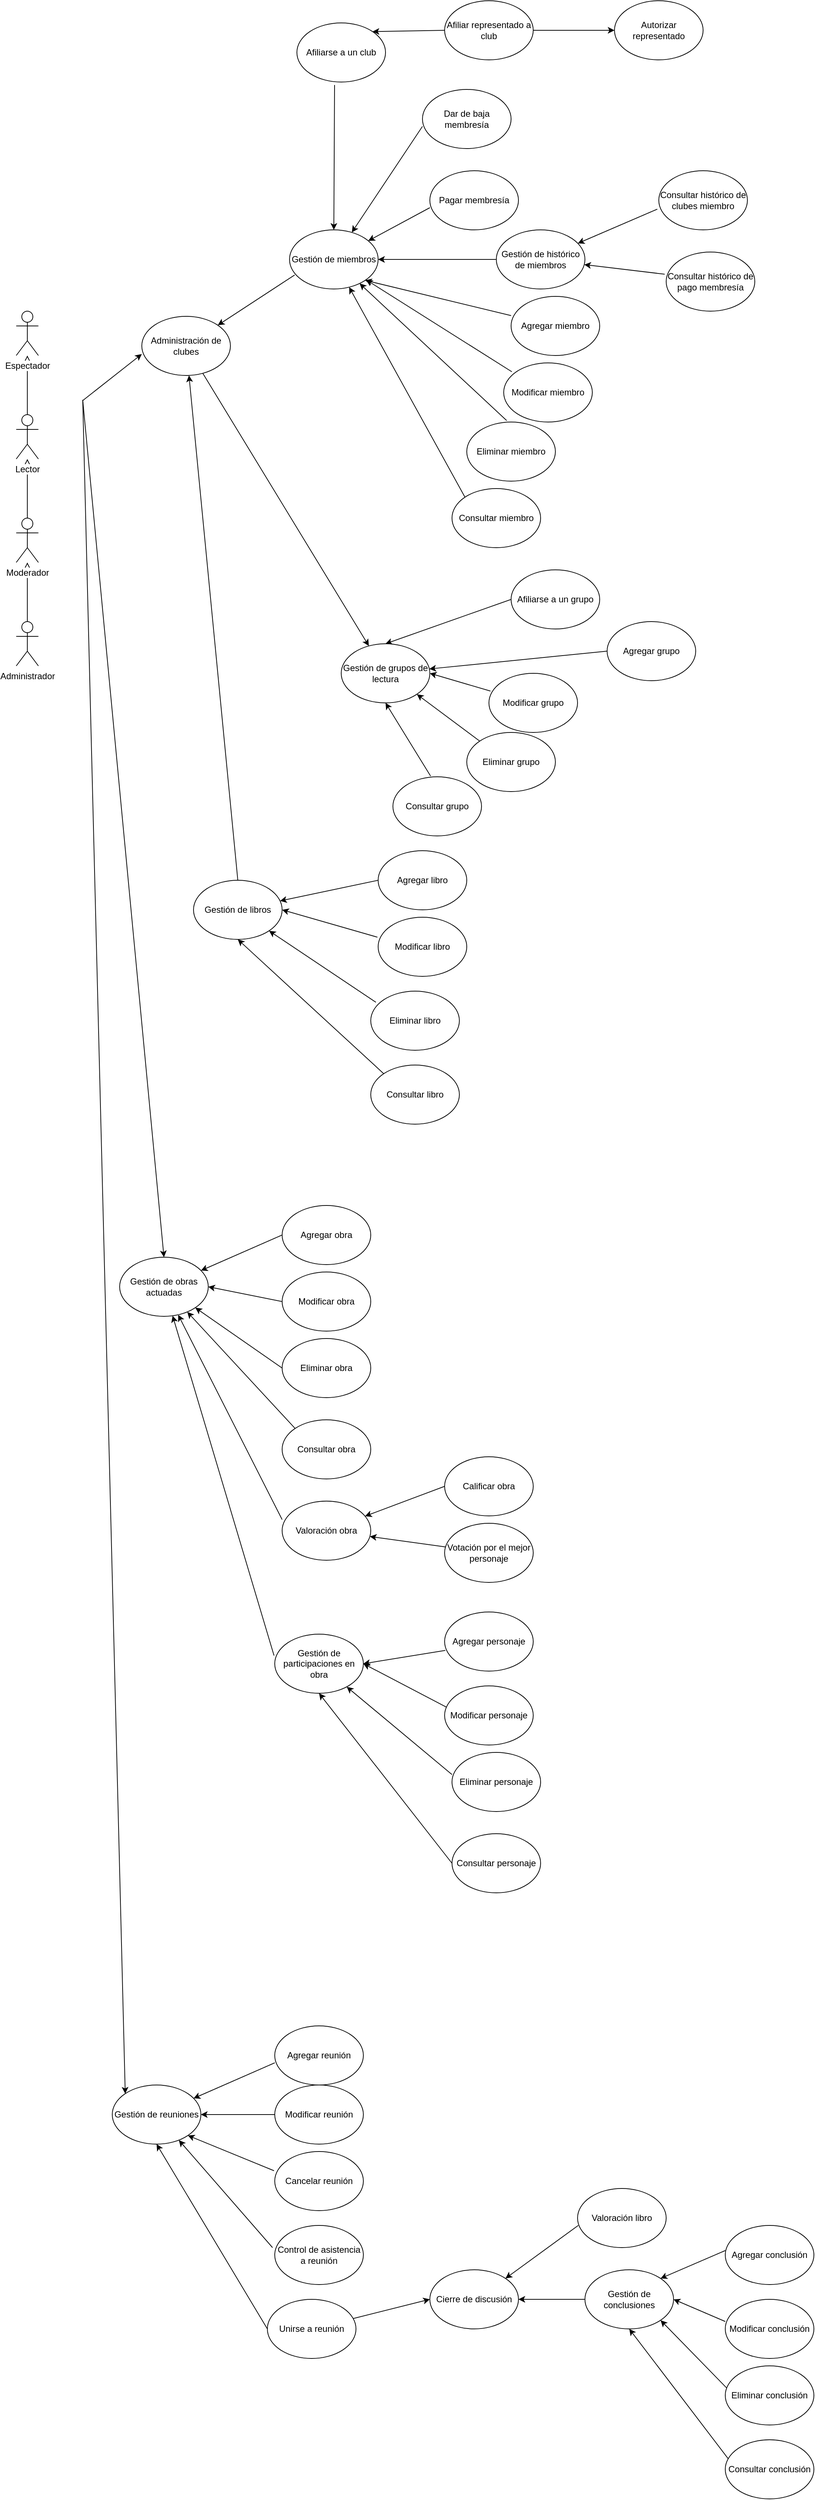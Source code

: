 <mxfile version="12.1.7" type="github" pages="1">
  <diagram id="g-K5pwejZ-qYwhQE_Ga-" name="Page-1">
    <mxGraphModel dx="828" dy="1551" grid="1" gridSize="10" guides="1" tooltips="1" connect="1" arrows="1" fold="1" page="1" pageScale="1" pageWidth="850" pageHeight="1100" math="0" shadow="0">
      <root>
        <mxCell id="0"/>
        <mxCell id="1" parent="0"/>
        <mxCell id="69_leHM3C10nOmQzFwsW-4" value="" style="edgeStyle=orthogonalEdgeStyle;rounded=0;orthogonalLoop=1;jettySize=auto;html=1;startArrow=block;startFill=0;endArrow=none;endFill=0;" edge="1" parent="1" source="69_leHM3C10nOmQzFwsW-1" target="69_leHM3C10nOmQzFwsW-3">
          <mxGeometry relative="1" as="geometry"/>
        </mxCell>
        <mxCell id="69_leHM3C10nOmQzFwsW-1" value="Espectador" style="shape=umlActor;verticalLabelPosition=bottom;labelBackgroundColor=#ffffff;verticalAlign=top;html=1;outlineConnect=0;" vertex="1" parent="1">
          <mxGeometry x="100" y="150" width="30" height="60" as="geometry"/>
        </mxCell>
        <mxCell id="69_leHM3C10nOmQzFwsW-7" value="" style="edgeStyle=orthogonalEdgeStyle;rounded=0;orthogonalLoop=1;jettySize=auto;html=1;startArrow=block;startFill=0;endArrow=none;endFill=0;" edge="1" parent="1" source="69_leHM3C10nOmQzFwsW-3" target="69_leHM3C10nOmQzFwsW-6">
          <mxGeometry relative="1" as="geometry"/>
        </mxCell>
        <mxCell id="69_leHM3C10nOmQzFwsW-3" value="Lector" style="shape=umlActor;verticalLabelPosition=bottom;labelBackgroundColor=#ffffff;verticalAlign=top;html=1;outlineConnect=0;" vertex="1" parent="1">
          <mxGeometry x="100" y="290" width="30" height="60" as="geometry"/>
        </mxCell>
        <mxCell id="69_leHM3C10nOmQzFwsW-9" value="" style="edgeStyle=orthogonalEdgeStyle;rounded=0;orthogonalLoop=1;jettySize=auto;html=1;startArrow=block;startFill=0;endArrow=none;endFill=0;" edge="1" parent="1" source="69_leHM3C10nOmQzFwsW-6" target="69_leHM3C10nOmQzFwsW-8">
          <mxGeometry relative="1" as="geometry"/>
        </mxCell>
        <mxCell id="69_leHM3C10nOmQzFwsW-6" value="Moderador" style="shape=umlActor;verticalLabelPosition=bottom;labelBackgroundColor=#ffffff;verticalAlign=top;html=1;outlineConnect=0;" vertex="1" parent="1">
          <mxGeometry x="100" y="430" width="30" height="60" as="geometry"/>
        </mxCell>
        <mxCell id="69_leHM3C10nOmQzFwsW-8" value="Administrador" style="shape=umlActor;verticalLabelPosition=bottom;labelBackgroundColor=#ffffff;verticalAlign=top;html=1;outlineConnect=0;" vertex="1" parent="1">
          <mxGeometry x="100" y="570" width="30" height="60" as="geometry"/>
        </mxCell>
        <mxCell id="69_leHM3C10nOmQzFwsW-12" value="" style="rounded=0;orthogonalLoop=1;jettySize=auto;html=1;startArrow=none;startFill=0;endArrow=classic;endFill=1;" edge="1" parent="1" source="69_leHM3C10nOmQzFwsW-10" target="69_leHM3C10nOmQzFwsW-11">
          <mxGeometry relative="1" as="geometry"/>
        </mxCell>
        <mxCell id="69_leHM3C10nOmQzFwsW-15" style="rounded=0;orthogonalLoop=1;jettySize=auto;html=1;startArrow=classic;startFill=1;endArrow=none;endFill=0;entryX=0.5;entryY=0;entryDx=0;entryDy=0;" edge="1" parent="1" source="69_leHM3C10nOmQzFwsW-10" target="69_leHM3C10nOmQzFwsW-16">
          <mxGeometry relative="1" as="geometry">
            <mxPoint x="360" y="350" as="targetPoint"/>
          </mxGeometry>
        </mxCell>
        <mxCell id="69_leHM3C10nOmQzFwsW-18" style="edgeStyle=none;rounded=0;orthogonalLoop=1;jettySize=auto;html=1;entryX=0.058;entryY=0.763;entryDx=0;entryDy=0;entryPerimeter=0;startArrow=classic;startFill=1;endArrow=none;endFill=0;" edge="1" parent="1" source="69_leHM3C10nOmQzFwsW-10" target="69_leHM3C10nOmQzFwsW-17">
          <mxGeometry relative="1" as="geometry"/>
        </mxCell>
        <mxCell id="69_leHM3C10nOmQzFwsW-10" value="Administración de clubes" style="ellipse;whiteSpace=wrap;html=1;" vertex="1" parent="1">
          <mxGeometry x="270" y="157" width="120" height="80" as="geometry"/>
        </mxCell>
        <mxCell id="69_leHM3C10nOmQzFwsW-40" style="edgeStyle=none;rounded=0;orthogonalLoop=1;jettySize=auto;html=1;startArrow=classic;startFill=1;endArrow=none;endFill=0;entryX=0;entryY=0.5;entryDx=0;entryDy=0;" edge="1" parent="1" source="69_leHM3C10nOmQzFwsW-11" target="69_leHM3C10nOmQzFwsW-41">
          <mxGeometry relative="1" as="geometry">
            <mxPoint x="750" y="590" as="targetPoint"/>
          </mxGeometry>
        </mxCell>
        <mxCell id="69_leHM3C10nOmQzFwsW-43" style="edgeStyle=none;rounded=0;orthogonalLoop=1;jettySize=auto;html=1;exitX=1;exitY=0.5;exitDx=0;exitDy=0;startArrow=classic;startFill=1;endArrow=none;endFill=0;entryX=0.017;entryY=0.3;entryDx=0;entryDy=0;entryPerimeter=0;" edge="1" parent="1" source="69_leHM3C10nOmQzFwsW-11" target="69_leHM3C10nOmQzFwsW-44">
          <mxGeometry relative="1" as="geometry">
            <mxPoint x="740" y="670" as="targetPoint"/>
          </mxGeometry>
        </mxCell>
        <mxCell id="69_leHM3C10nOmQzFwsW-45" style="edgeStyle=none;rounded=0;orthogonalLoop=1;jettySize=auto;html=1;exitX=1;exitY=1;exitDx=0;exitDy=0;startArrow=classic;startFill=1;endArrow=none;endFill=0;entryX=0;entryY=0;entryDx=0;entryDy=0;" edge="1" parent="1" source="69_leHM3C10nOmQzFwsW-11" target="69_leHM3C10nOmQzFwsW-46">
          <mxGeometry relative="1" as="geometry">
            <mxPoint x="730" y="730" as="targetPoint"/>
          </mxGeometry>
        </mxCell>
        <mxCell id="69_leHM3C10nOmQzFwsW-48" style="edgeStyle=none;rounded=0;orthogonalLoop=1;jettySize=auto;html=1;exitX=0.5;exitY=1;exitDx=0;exitDy=0;startArrow=classic;startFill=1;endArrow=none;endFill=0;entryX=0.425;entryY=-0.012;entryDx=0;entryDy=0;entryPerimeter=0;" edge="1" parent="1" source="69_leHM3C10nOmQzFwsW-11" target="69_leHM3C10nOmQzFwsW-49">
          <mxGeometry relative="1" as="geometry">
            <mxPoint x="690" y="780" as="targetPoint"/>
          </mxGeometry>
        </mxCell>
        <mxCell id="69_leHM3C10nOmQzFwsW-50" style="edgeStyle=none;rounded=0;orthogonalLoop=1;jettySize=auto;html=1;exitX=0.5;exitY=0;exitDx=0;exitDy=0;startArrow=classic;startFill=1;endArrow=none;endFill=0;entryX=0;entryY=0.5;entryDx=0;entryDy=0;" edge="1" parent="1" source="69_leHM3C10nOmQzFwsW-11" target="69_leHM3C10nOmQzFwsW-51">
          <mxGeometry relative="1" as="geometry">
            <mxPoint x="740" y="540" as="targetPoint"/>
          </mxGeometry>
        </mxCell>
        <mxCell id="69_leHM3C10nOmQzFwsW-11" value="Gestión de grupos de lectura" style="ellipse;whiteSpace=wrap;html=1;" vertex="1" parent="1">
          <mxGeometry x="540" y="600" width="120" height="80" as="geometry"/>
        </mxCell>
        <mxCell id="69_leHM3C10nOmQzFwsW-54" style="edgeStyle=none;rounded=0;orthogonalLoop=1;jettySize=auto;html=1;startArrow=classic;startFill=1;endArrow=none;endFill=0;entryX=0;entryY=0.5;entryDx=0;entryDy=0;" edge="1" parent="1" source="69_leHM3C10nOmQzFwsW-16" target="69_leHM3C10nOmQzFwsW-55">
          <mxGeometry relative="1" as="geometry">
            <mxPoint x="590" y="930" as="targetPoint"/>
          </mxGeometry>
        </mxCell>
        <mxCell id="69_leHM3C10nOmQzFwsW-56" style="edgeStyle=none;rounded=0;orthogonalLoop=1;jettySize=auto;html=1;exitX=1;exitY=0.5;exitDx=0;exitDy=0;startArrow=classic;startFill=1;endArrow=none;endFill=0;entryX=-0.008;entryY=0.338;entryDx=0;entryDy=0;entryPerimeter=0;" edge="1" parent="1" source="69_leHM3C10nOmQzFwsW-16" target="69_leHM3C10nOmQzFwsW-57">
          <mxGeometry relative="1" as="geometry">
            <mxPoint x="590" y="970" as="targetPoint"/>
          </mxGeometry>
        </mxCell>
        <mxCell id="69_leHM3C10nOmQzFwsW-58" style="edgeStyle=none;rounded=0;orthogonalLoop=1;jettySize=auto;html=1;startArrow=classic;startFill=1;endArrow=none;endFill=0;entryX=0.058;entryY=0.188;entryDx=0;entryDy=0;entryPerimeter=0;" edge="1" parent="1" source="69_leHM3C10nOmQzFwsW-16" target="69_leHM3C10nOmQzFwsW-59">
          <mxGeometry relative="1" as="geometry">
            <mxPoint x="580" y="1070" as="targetPoint"/>
          </mxGeometry>
        </mxCell>
        <mxCell id="69_leHM3C10nOmQzFwsW-60" style="edgeStyle=none;rounded=0;orthogonalLoop=1;jettySize=auto;html=1;exitX=0.5;exitY=1;exitDx=0;exitDy=0;startArrow=classic;startFill=1;endArrow=none;endFill=0;entryX=0;entryY=0;entryDx=0;entryDy=0;" edge="1" parent="1" source="69_leHM3C10nOmQzFwsW-16" target="69_leHM3C10nOmQzFwsW-61">
          <mxGeometry relative="1" as="geometry">
            <mxPoint x="550" y="1140" as="targetPoint"/>
          </mxGeometry>
        </mxCell>
        <mxCell id="69_leHM3C10nOmQzFwsW-16" value="Gestión de libros" style="ellipse;whiteSpace=wrap;html=1;" vertex="1" parent="1">
          <mxGeometry x="340" y="920" width="120" height="80" as="geometry"/>
        </mxCell>
        <mxCell id="69_leHM3C10nOmQzFwsW-22" value="" style="edgeStyle=none;rounded=0;orthogonalLoop=1;jettySize=auto;html=1;startArrow=classic;startFill=1;endArrow=none;endFill=0;" edge="1" parent="1" source="69_leHM3C10nOmQzFwsW-17" target="69_leHM3C10nOmQzFwsW-21">
          <mxGeometry relative="1" as="geometry"/>
        </mxCell>
        <mxCell id="69_leHM3C10nOmQzFwsW-23" style="edgeStyle=none;rounded=0;orthogonalLoop=1;jettySize=auto;html=1;startArrow=classic;startFill=1;endArrow=none;endFill=0;" edge="1" parent="1" source="69_leHM3C10nOmQzFwsW-17">
          <mxGeometry relative="1" as="geometry">
            <mxPoint x="660" y="10" as="targetPoint"/>
          </mxGeometry>
        </mxCell>
        <mxCell id="69_leHM3C10nOmQzFwsW-25" style="edgeStyle=none;rounded=0;orthogonalLoop=1;jettySize=auto;html=1;startArrow=classic;startFill=1;endArrow=none;endFill=0;entryX=0;entryY=0.625;entryDx=0;entryDy=0;entryPerimeter=0;" edge="1" parent="1" source="69_leHM3C10nOmQzFwsW-17" target="69_leHM3C10nOmQzFwsW-26">
          <mxGeometry relative="1" as="geometry">
            <mxPoint x="650" y="-60" as="targetPoint"/>
          </mxGeometry>
        </mxCell>
        <mxCell id="69_leHM3C10nOmQzFwsW-31" style="edgeStyle=none;rounded=0;orthogonalLoop=1;jettySize=auto;html=1;exitX=1;exitY=1;exitDx=0;exitDy=0;startArrow=classic;startFill=1;endArrow=none;endFill=0;entryX=0;entryY=0.325;entryDx=0;entryDy=0;entryPerimeter=0;" edge="1" parent="1" source="69_leHM3C10nOmQzFwsW-17" target="69_leHM3C10nOmQzFwsW-32">
          <mxGeometry relative="1" as="geometry">
            <mxPoint x="720" y="140" as="targetPoint"/>
          </mxGeometry>
        </mxCell>
        <mxCell id="69_leHM3C10nOmQzFwsW-33" style="edgeStyle=none;rounded=0;orthogonalLoop=1;jettySize=auto;html=1;startArrow=classic;startFill=1;endArrow=none;endFill=0;entryX=0.092;entryY=0.15;entryDx=0;entryDy=0;entryPerimeter=0;" edge="1" parent="1" source="69_leHM3C10nOmQzFwsW-17" target="69_leHM3C10nOmQzFwsW-34">
          <mxGeometry relative="1" as="geometry">
            <mxPoint x="710" y="250" as="targetPoint"/>
          </mxGeometry>
        </mxCell>
        <mxCell id="69_leHM3C10nOmQzFwsW-35" style="edgeStyle=none;rounded=0;orthogonalLoop=1;jettySize=auto;html=1;startArrow=classic;startFill=1;endArrow=none;endFill=0;entryX=0.45;entryY=-0.025;entryDx=0;entryDy=0;entryPerimeter=0;" edge="1" parent="1" source="69_leHM3C10nOmQzFwsW-17" target="69_leHM3C10nOmQzFwsW-36">
          <mxGeometry relative="1" as="geometry">
            <mxPoint x="680" y="310" as="targetPoint"/>
          </mxGeometry>
        </mxCell>
        <mxCell id="69_leHM3C10nOmQzFwsW-38" style="edgeStyle=none;rounded=0;orthogonalLoop=1;jettySize=auto;html=1;startArrow=classic;startFill=1;endArrow=none;endFill=0;entryX=0;entryY=0;entryDx=0;entryDy=0;" edge="1" parent="1" source="69_leHM3C10nOmQzFwsW-17" target="69_leHM3C10nOmQzFwsW-39">
          <mxGeometry relative="1" as="geometry">
            <mxPoint x="700" y="410" as="targetPoint"/>
          </mxGeometry>
        </mxCell>
        <mxCell id="69_leHM3C10nOmQzFwsW-52" style="edgeStyle=none;rounded=0;orthogonalLoop=1;jettySize=auto;html=1;exitX=0.5;exitY=0;exitDx=0;exitDy=0;startArrow=classic;startFill=1;endArrow=none;endFill=0;entryX=0.425;entryY=1.05;entryDx=0;entryDy=0;entryPerimeter=0;" edge="1" parent="1" source="69_leHM3C10nOmQzFwsW-17" target="69_leHM3C10nOmQzFwsW-53">
          <mxGeometry relative="1" as="geometry">
            <mxPoint x="540" y="-70" as="targetPoint"/>
          </mxGeometry>
        </mxCell>
        <mxCell id="69_leHM3C10nOmQzFwsW-17" value="Gestión de miembros" style="ellipse;whiteSpace=wrap;html=1;" vertex="1" parent="1">
          <mxGeometry x="470" y="40" width="120" height="80" as="geometry"/>
        </mxCell>
        <mxCell id="69_leHM3C10nOmQzFwsW-27" style="edgeStyle=none;rounded=0;orthogonalLoop=1;jettySize=auto;html=1;startArrow=classic;startFill=1;endArrow=none;endFill=0;entryX=-0.017;entryY=0.375;entryDx=0;entryDy=0;entryPerimeter=0;" edge="1" parent="1" source="69_leHM3C10nOmQzFwsW-21" target="69_leHM3C10nOmQzFwsW-28">
          <mxGeometry relative="1" as="geometry">
            <mxPoint x="990" y="80" as="targetPoint"/>
          </mxGeometry>
        </mxCell>
        <mxCell id="69_leHM3C10nOmQzFwsW-29" style="edgeStyle=none;rounded=0;orthogonalLoop=1;jettySize=auto;html=1;startArrow=classic;startFill=1;endArrow=none;endFill=0;entryX=-0.017;entryY=0.65;entryDx=0;entryDy=0;entryPerimeter=0;" edge="1" parent="1" source="69_leHM3C10nOmQzFwsW-21" target="69_leHM3C10nOmQzFwsW-30">
          <mxGeometry relative="1" as="geometry">
            <mxPoint x="970" y="20" as="targetPoint"/>
          </mxGeometry>
        </mxCell>
        <mxCell id="69_leHM3C10nOmQzFwsW-21" value="Gestión de histórico de miembros" style="ellipse;whiteSpace=wrap;html=1;" vertex="1" parent="1">
          <mxGeometry x="750" y="40" width="120" height="80" as="geometry"/>
        </mxCell>
        <mxCell id="69_leHM3C10nOmQzFwsW-86" style="edgeStyle=none;rounded=0;orthogonalLoop=1;jettySize=auto;html=1;startArrow=classic;startFill=1;endArrow=none;endFill=0;" edge="1" parent="1" source="69_leHM3C10nOmQzFwsW-19">
          <mxGeometry relative="1" as="geometry">
            <mxPoint x="450" y="2520" as="targetPoint"/>
          </mxGeometry>
        </mxCell>
        <mxCell id="69_leHM3C10nOmQzFwsW-88" style="edgeStyle=none;rounded=0;orthogonalLoop=1;jettySize=auto;html=1;exitX=1;exitY=0.5;exitDx=0;exitDy=0;startArrow=classic;startFill=1;endArrow=none;endFill=0;entryX=0;entryY=0.5;entryDx=0;entryDy=0;" edge="1" parent="1" source="69_leHM3C10nOmQzFwsW-19" target="69_leHM3C10nOmQzFwsW-89">
          <mxGeometry relative="1" as="geometry">
            <mxPoint x="450" y="2590" as="targetPoint"/>
          </mxGeometry>
        </mxCell>
        <mxCell id="69_leHM3C10nOmQzFwsW-90" style="edgeStyle=none;rounded=0;orthogonalLoop=1;jettySize=auto;html=1;exitX=1;exitY=1;exitDx=0;exitDy=0;startArrow=classic;startFill=1;endArrow=none;endFill=0;entryX=-0.008;entryY=0.325;entryDx=0;entryDy=0;entryPerimeter=0;" edge="1" parent="1" source="69_leHM3C10nOmQzFwsW-19" target="69_leHM3C10nOmQzFwsW-91">
          <mxGeometry relative="1" as="geometry">
            <mxPoint x="450" y="2650" as="targetPoint"/>
          </mxGeometry>
        </mxCell>
        <mxCell id="69_leHM3C10nOmQzFwsW-92" style="edgeStyle=none;rounded=0;orthogonalLoop=1;jettySize=auto;html=1;startArrow=classic;startFill=1;endArrow=none;endFill=0;entryX=-0.025;entryY=0.375;entryDx=0;entryDy=0;entryPerimeter=0;" edge="1" parent="1" source="69_leHM3C10nOmQzFwsW-19" target="69_leHM3C10nOmQzFwsW-93">
          <mxGeometry relative="1" as="geometry">
            <mxPoint x="410" y="2750" as="targetPoint"/>
          </mxGeometry>
        </mxCell>
        <mxCell id="69_leHM3C10nOmQzFwsW-94" style="edgeStyle=none;rounded=0;orthogonalLoop=1;jettySize=auto;html=1;exitX=0.5;exitY=1;exitDx=0;exitDy=0;startArrow=classic;startFill=1;endArrow=none;endFill=0;entryX=0;entryY=0.5;entryDx=0;entryDy=0;" edge="1" parent="1" source="69_leHM3C10nOmQzFwsW-19" target="69_leHM3C10nOmQzFwsW-95">
          <mxGeometry relative="1" as="geometry">
            <mxPoint x="410" y="2851" as="targetPoint"/>
          </mxGeometry>
        </mxCell>
        <mxCell id="69_leHM3C10nOmQzFwsW-19" value="Gestión de reuniones" style="ellipse;whiteSpace=wrap;html=1;" vertex="1" parent="1">
          <mxGeometry x="230" y="2550" width="120" height="80" as="geometry"/>
        </mxCell>
        <mxCell id="69_leHM3C10nOmQzFwsW-62" style="edgeStyle=none;rounded=0;orthogonalLoop=1;jettySize=auto;html=1;startArrow=classic;startFill=1;endArrow=none;endFill=0;entryX=0;entryY=0.5;entryDx=0;entryDy=0;" edge="1" parent="1" source="69_leHM3C10nOmQzFwsW-20" target="69_leHM3C10nOmQzFwsW-63">
          <mxGeometry relative="1" as="geometry">
            <mxPoint x="450" y="1410" as="targetPoint"/>
          </mxGeometry>
        </mxCell>
        <mxCell id="69_leHM3C10nOmQzFwsW-64" style="edgeStyle=none;rounded=0;orthogonalLoop=1;jettySize=auto;html=1;exitX=1;exitY=0.5;exitDx=0;exitDy=0;startArrow=classic;startFill=1;endArrow=none;endFill=0;entryX=0;entryY=0.5;entryDx=0;entryDy=0;" edge="1" parent="1" source="69_leHM3C10nOmQzFwsW-20" target="69_leHM3C10nOmQzFwsW-65">
          <mxGeometry relative="1" as="geometry">
            <mxPoint x="450" y="1470" as="targetPoint"/>
          </mxGeometry>
        </mxCell>
        <mxCell id="69_leHM3C10nOmQzFwsW-66" style="edgeStyle=none;rounded=0;orthogonalLoop=1;jettySize=auto;html=1;exitX=1;exitY=1;exitDx=0;exitDy=0;startArrow=classic;startFill=1;endArrow=none;endFill=0;entryX=0;entryY=0.5;entryDx=0;entryDy=0;" edge="1" parent="1" source="69_leHM3C10nOmQzFwsW-20" target="69_leHM3C10nOmQzFwsW-67">
          <mxGeometry relative="1" as="geometry">
            <mxPoint x="460" y="1560" as="targetPoint"/>
          </mxGeometry>
        </mxCell>
        <mxCell id="69_leHM3C10nOmQzFwsW-68" style="edgeStyle=none;rounded=0;orthogonalLoop=1;jettySize=auto;html=1;startArrow=classic;startFill=1;endArrow=none;endFill=0;entryX=0;entryY=0;entryDx=0;entryDy=0;" edge="1" parent="1" source="69_leHM3C10nOmQzFwsW-20" target="69_leHM3C10nOmQzFwsW-69">
          <mxGeometry relative="1" as="geometry">
            <mxPoint x="440" y="1640" as="targetPoint"/>
          </mxGeometry>
        </mxCell>
        <mxCell id="69_leHM3C10nOmQzFwsW-70" style="edgeStyle=none;rounded=0;orthogonalLoop=1;jettySize=auto;html=1;startArrow=classic;startFill=1;endArrow=none;endFill=0;entryX=0;entryY=0.313;entryDx=0;entryDy=0;entryPerimeter=0;" edge="1" parent="1" source="69_leHM3C10nOmQzFwsW-20" target="69_leHM3C10nOmQzFwsW-71">
          <mxGeometry relative="1" as="geometry">
            <mxPoint x="450" y="1770" as="targetPoint"/>
          </mxGeometry>
        </mxCell>
        <mxCell id="69_leHM3C10nOmQzFwsW-76" style="edgeStyle=none;rounded=0;orthogonalLoop=1;jettySize=auto;html=1;startArrow=classic;startFill=1;endArrow=none;endFill=0;entryX=-0.008;entryY=0.363;entryDx=0;entryDy=0;entryPerimeter=0;" edge="1" parent="1" source="69_leHM3C10nOmQzFwsW-20" target="69_leHM3C10nOmQzFwsW-77">
          <mxGeometry relative="1" as="geometry">
            <mxPoint x="420" y="1892" as="targetPoint"/>
          </mxGeometry>
        </mxCell>
        <mxCell id="69_leHM3C10nOmQzFwsW-20" value="Gestión de obras actuadas" style="ellipse;whiteSpace=wrap;html=1;" vertex="1" parent="1">
          <mxGeometry x="240" y="1430" width="120" height="80" as="geometry"/>
        </mxCell>
        <mxCell id="69_leHM3C10nOmQzFwsW-24" value="Pagar membresía" style="ellipse;whiteSpace=wrap;html=1;" vertex="1" parent="1">
          <mxGeometry x="660" y="-40" width="120" height="80" as="geometry"/>
        </mxCell>
        <mxCell id="69_leHM3C10nOmQzFwsW-26" value="Dar de baja membresía" style="ellipse;whiteSpace=wrap;html=1;" vertex="1" parent="1">
          <mxGeometry x="650" y="-150" width="120" height="80" as="geometry"/>
        </mxCell>
        <mxCell id="69_leHM3C10nOmQzFwsW-28" value="Consultar histórico de pago membresía" style="ellipse;whiteSpace=wrap;html=1;" vertex="1" parent="1">
          <mxGeometry x="980" y="70" width="120" height="80" as="geometry"/>
        </mxCell>
        <mxCell id="69_leHM3C10nOmQzFwsW-30" value="Consultar histórico de clubes miembro" style="ellipse;whiteSpace=wrap;html=1;" vertex="1" parent="1">
          <mxGeometry x="970" y="-40" width="120" height="80" as="geometry"/>
        </mxCell>
        <mxCell id="69_leHM3C10nOmQzFwsW-32" value="Agregar miembro" style="ellipse;whiteSpace=wrap;html=1;" vertex="1" parent="1">
          <mxGeometry x="770" y="130" width="120" height="80" as="geometry"/>
        </mxCell>
        <mxCell id="69_leHM3C10nOmQzFwsW-34" value="Modificar miembro" style="ellipse;whiteSpace=wrap;html=1;" vertex="1" parent="1">
          <mxGeometry x="760" y="220" width="120" height="80" as="geometry"/>
        </mxCell>
        <mxCell id="69_leHM3C10nOmQzFwsW-36" value="Eliminar miembro" style="ellipse;whiteSpace=wrap;html=1;" vertex="1" parent="1">
          <mxGeometry x="710" y="300" width="120" height="80" as="geometry"/>
        </mxCell>
        <mxCell id="69_leHM3C10nOmQzFwsW-39" value="Consultar miembro" style="ellipse;whiteSpace=wrap;html=1;" vertex="1" parent="1">
          <mxGeometry x="690" y="390" width="120" height="80" as="geometry"/>
        </mxCell>
        <mxCell id="69_leHM3C10nOmQzFwsW-41" value="Agregar grupo" style="ellipse;whiteSpace=wrap;html=1;" vertex="1" parent="1">
          <mxGeometry x="900" y="570" width="120" height="80" as="geometry"/>
        </mxCell>
        <mxCell id="69_leHM3C10nOmQzFwsW-44" value="Modificar grupo" style="ellipse;whiteSpace=wrap;html=1;" vertex="1" parent="1">
          <mxGeometry x="740" y="640" width="120" height="80" as="geometry"/>
        </mxCell>
        <mxCell id="69_leHM3C10nOmQzFwsW-46" value="Eliminar grupo" style="ellipse;whiteSpace=wrap;html=1;" vertex="1" parent="1">
          <mxGeometry x="710" y="720" width="120" height="80" as="geometry"/>
        </mxCell>
        <mxCell id="69_leHM3C10nOmQzFwsW-49" value="Consultar grupo" style="ellipse;whiteSpace=wrap;html=1;" vertex="1" parent="1">
          <mxGeometry x="610" y="780" width="120" height="80" as="geometry"/>
        </mxCell>
        <mxCell id="69_leHM3C10nOmQzFwsW-51" value="Afiliarse a un grupo" style="ellipse;whiteSpace=wrap;html=1;" vertex="1" parent="1">
          <mxGeometry x="770" y="500" width="120" height="80" as="geometry"/>
        </mxCell>
        <mxCell id="69_leHM3C10nOmQzFwsW-112" style="edgeStyle=none;rounded=0;orthogonalLoop=1;jettySize=auto;html=1;exitX=1;exitY=0;exitDx=0;exitDy=0;startArrow=classic;startFill=1;endArrow=none;endFill=0;entryX=0;entryY=0.5;entryDx=0;entryDy=0;" edge="1" parent="1" source="69_leHM3C10nOmQzFwsW-53" target="69_leHM3C10nOmQzFwsW-113">
          <mxGeometry relative="1" as="geometry">
            <mxPoint x="680" y="-220" as="targetPoint"/>
          </mxGeometry>
        </mxCell>
        <mxCell id="69_leHM3C10nOmQzFwsW-53" value="Afiliarse a un club" style="ellipse;whiteSpace=wrap;html=1;" vertex="1" parent="1">
          <mxGeometry x="480" y="-240" width="120" height="80" as="geometry"/>
        </mxCell>
        <mxCell id="69_leHM3C10nOmQzFwsW-55" value="Agregar libro" style="ellipse;whiteSpace=wrap;html=1;" vertex="1" parent="1">
          <mxGeometry x="590" y="880" width="120" height="80" as="geometry"/>
        </mxCell>
        <mxCell id="69_leHM3C10nOmQzFwsW-57" value="Modificar libro" style="ellipse;whiteSpace=wrap;html=1;" vertex="1" parent="1">
          <mxGeometry x="590" y="970" width="120" height="80" as="geometry"/>
        </mxCell>
        <mxCell id="69_leHM3C10nOmQzFwsW-59" value="Eliminar libro" style="ellipse;whiteSpace=wrap;html=1;" vertex="1" parent="1">
          <mxGeometry x="580" y="1070" width="120" height="80" as="geometry"/>
        </mxCell>
        <mxCell id="69_leHM3C10nOmQzFwsW-61" value="Consultar libro" style="ellipse;whiteSpace=wrap;html=1;" vertex="1" parent="1">
          <mxGeometry x="580" y="1170" width="120" height="80" as="geometry"/>
        </mxCell>
        <mxCell id="69_leHM3C10nOmQzFwsW-63" value="Agregar obra" style="ellipse;whiteSpace=wrap;html=1;" vertex="1" parent="1">
          <mxGeometry x="460" y="1360" width="120" height="80" as="geometry"/>
        </mxCell>
        <mxCell id="69_leHM3C10nOmQzFwsW-65" value="Modificar obra" style="ellipse;whiteSpace=wrap;html=1;" vertex="1" parent="1">
          <mxGeometry x="460" y="1450" width="120" height="80" as="geometry"/>
        </mxCell>
        <mxCell id="69_leHM3C10nOmQzFwsW-67" value="Eliminar obra" style="ellipse;whiteSpace=wrap;html=1;" vertex="1" parent="1">
          <mxGeometry x="460" y="1540" width="120" height="80" as="geometry"/>
        </mxCell>
        <mxCell id="69_leHM3C10nOmQzFwsW-69" value="Consultar obra" style="ellipse;whiteSpace=wrap;html=1;" vertex="1" parent="1">
          <mxGeometry x="460" y="1650" width="120" height="80" as="geometry"/>
        </mxCell>
        <mxCell id="69_leHM3C10nOmQzFwsW-72" style="edgeStyle=none;rounded=0;orthogonalLoop=1;jettySize=auto;html=1;startArrow=classic;startFill=1;endArrow=none;endFill=0;entryX=0;entryY=0.5;entryDx=0;entryDy=0;" edge="1" parent="1" source="69_leHM3C10nOmQzFwsW-71" target="69_leHM3C10nOmQzFwsW-73">
          <mxGeometry relative="1" as="geometry">
            <mxPoint x="680" y="1750" as="targetPoint"/>
          </mxGeometry>
        </mxCell>
        <mxCell id="69_leHM3C10nOmQzFwsW-74" style="edgeStyle=none;rounded=0;orthogonalLoop=1;jettySize=auto;html=1;startArrow=classic;startFill=1;endArrow=none;endFill=0;" edge="1" parent="1" source="69_leHM3C10nOmQzFwsW-71" target="69_leHM3C10nOmQzFwsW-75">
          <mxGeometry relative="1" as="geometry">
            <mxPoint x="670" y="1800" as="targetPoint"/>
          </mxGeometry>
        </mxCell>
        <mxCell id="69_leHM3C10nOmQzFwsW-71" value="Valoración obra" style="ellipse;whiteSpace=wrap;html=1;" vertex="1" parent="1">
          <mxGeometry x="460" y="1760" width="120" height="80" as="geometry"/>
        </mxCell>
        <mxCell id="69_leHM3C10nOmQzFwsW-73" value="Calificar obra" style="ellipse;whiteSpace=wrap;html=1;" vertex="1" parent="1">
          <mxGeometry x="680" y="1700" width="120" height="80" as="geometry"/>
        </mxCell>
        <mxCell id="69_leHM3C10nOmQzFwsW-75" value="Votación por el mejor personaje" style="ellipse;whiteSpace=wrap;html=1;" vertex="1" parent="1">
          <mxGeometry x="680" y="1790" width="120" height="80" as="geometry"/>
        </mxCell>
        <mxCell id="69_leHM3C10nOmQzFwsW-78" style="edgeStyle=none;rounded=0;orthogonalLoop=1;jettySize=auto;html=1;exitX=1;exitY=0.5;exitDx=0;exitDy=0;startArrow=classic;startFill=1;endArrow=none;endFill=0;entryX=0.008;entryY=0.65;entryDx=0;entryDy=0;entryPerimeter=0;" edge="1" parent="1" source="69_leHM3C10nOmQzFwsW-77" target="69_leHM3C10nOmQzFwsW-79">
          <mxGeometry relative="1" as="geometry">
            <mxPoint x="680" y="1950" as="targetPoint"/>
          </mxGeometry>
        </mxCell>
        <mxCell id="69_leHM3C10nOmQzFwsW-80" style="edgeStyle=none;rounded=0;orthogonalLoop=1;jettySize=auto;html=1;exitX=1;exitY=0.5;exitDx=0;exitDy=0;startArrow=classic;startFill=1;endArrow=none;endFill=0;entryX=0.025;entryY=0.363;entryDx=0;entryDy=0;entryPerimeter=0;" edge="1" parent="1" source="69_leHM3C10nOmQzFwsW-77" target="69_leHM3C10nOmQzFwsW-81">
          <mxGeometry relative="1" as="geometry">
            <mxPoint x="680" y="2030" as="targetPoint"/>
          </mxGeometry>
        </mxCell>
        <mxCell id="69_leHM3C10nOmQzFwsW-82" style="edgeStyle=none;rounded=0;orthogonalLoop=1;jettySize=auto;html=1;startArrow=classic;startFill=1;endArrow=none;endFill=0;entryX=0;entryY=0.375;entryDx=0;entryDy=0;entryPerimeter=0;" edge="1" parent="1" source="69_leHM3C10nOmQzFwsW-77" target="69_leHM3C10nOmQzFwsW-83">
          <mxGeometry relative="1" as="geometry">
            <mxPoint x="660" y="2110" as="targetPoint"/>
          </mxGeometry>
        </mxCell>
        <mxCell id="69_leHM3C10nOmQzFwsW-84" style="edgeStyle=none;rounded=0;orthogonalLoop=1;jettySize=auto;html=1;exitX=0.5;exitY=1;exitDx=0;exitDy=0;startArrow=classic;startFill=1;endArrow=none;endFill=0;entryX=0;entryY=0.5;entryDx=0;entryDy=0;" edge="1" parent="1" source="69_leHM3C10nOmQzFwsW-77" target="69_leHM3C10nOmQzFwsW-85">
          <mxGeometry relative="1" as="geometry">
            <mxPoint x="690" y="2230" as="targetPoint"/>
          </mxGeometry>
        </mxCell>
        <mxCell id="69_leHM3C10nOmQzFwsW-77" value="Gestión de participaciones en obra" style="ellipse;whiteSpace=wrap;html=1;" vertex="1" parent="1">
          <mxGeometry x="450" y="1940" width="120" height="80" as="geometry"/>
        </mxCell>
        <mxCell id="69_leHM3C10nOmQzFwsW-79" value="Agregar personaje" style="ellipse;whiteSpace=wrap;html=1;" vertex="1" parent="1">
          <mxGeometry x="680" y="1910" width="120" height="80" as="geometry"/>
        </mxCell>
        <mxCell id="69_leHM3C10nOmQzFwsW-81" value="Modificar personaje" style="ellipse;whiteSpace=wrap;html=1;" vertex="1" parent="1">
          <mxGeometry x="680" y="2010" width="120" height="80" as="geometry"/>
        </mxCell>
        <mxCell id="69_leHM3C10nOmQzFwsW-83" value="Eliminar personaje" style="ellipse;whiteSpace=wrap;html=1;" vertex="1" parent="1">
          <mxGeometry x="690" y="2100" width="120" height="80" as="geometry"/>
        </mxCell>
        <mxCell id="69_leHM3C10nOmQzFwsW-85" value="Consultar personaje" style="ellipse;whiteSpace=wrap;html=1;" vertex="1" parent="1">
          <mxGeometry x="690" y="2210" width="120" height="80" as="geometry"/>
        </mxCell>
        <mxCell id="69_leHM3C10nOmQzFwsW-87" value="Agregar reunión" style="ellipse;whiteSpace=wrap;html=1;" vertex="1" parent="1">
          <mxGeometry x="450" y="2470" width="120" height="80" as="geometry"/>
        </mxCell>
        <mxCell id="69_leHM3C10nOmQzFwsW-89" value="Modificar reunión" style="ellipse;whiteSpace=wrap;html=1;" vertex="1" parent="1">
          <mxGeometry x="450" y="2550" width="120" height="80" as="geometry"/>
        </mxCell>
        <mxCell id="69_leHM3C10nOmQzFwsW-91" value="Cancelar reunión" style="ellipse;whiteSpace=wrap;html=1;" vertex="1" parent="1">
          <mxGeometry x="450" y="2640" width="120" height="80" as="geometry"/>
        </mxCell>
        <mxCell id="69_leHM3C10nOmQzFwsW-93" value="Control de asistencia a reunión" style="ellipse;whiteSpace=wrap;html=1;" vertex="1" parent="1">
          <mxGeometry x="450" y="2740" width="120" height="80" as="geometry"/>
        </mxCell>
        <mxCell id="69_leHM3C10nOmQzFwsW-96" style="edgeStyle=none;rounded=0;orthogonalLoop=1;jettySize=auto;html=1;startArrow=none;startFill=0;endArrow=classic;endFill=1;entryX=0;entryY=0.5;entryDx=0;entryDy=0;" edge="1" parent="1" source="69_leHM3C10nOmQzFwsW-95" target="69_leHM3C10nOmQzFwsW-97">
          <mxGeometry relative="1" as="geometry">
            <mxPoint x="660" y="2850" as="targetPoint"/>
          </mxGeometry>
        </mxCell>
        <mxCell id="69_leHM3C10nOmQzFwsW-95" value="Unirse a reunión" style="ellipse;whiteSpace=wrap;html=1;" vertex="1" parent="1">
          <mxGeometry x="440" y="2840" width="120" height="80" as="geometry"/>
        </mxCell>
        <mxCell id="69_leHM3C10nOmQzFwsW-98" style="edgeStyle=none;rounded=0;orthogonalLoop=1;jettySize=auto;html=1;exitX=1;exitY=0.5;exitDx=0;exitDy=0;startArrow=classic;startFill=1;endArrow=none;endFill=0;entryX=0;entryY=0.5;entryDx=0;entryDy=0;" edge="1" parent="1" source="69_leHM3C10nOmQzFwsW-97">
          <mxGeometry relative="1" as="geometry">
            <mxPoint x="870" y="2840" as="targetPoint"/>
          </mxGeometry>
        </mxCell>
        <mxCell id="69_leHM3C10nOmQzFwsW-100" style="edgeStyle=none;rounded=0;orthogonalLoop=1;jettySize=auto;html=1;exitX=1;exitY=0;exitDx=0;exitDy=0;startArrow=classic;startFill=1;endArrow=none;endFill=0;entryX=0.008;entryY=0.625;entryDx=0;entryDy=0;entryPerimeter=0;" edge="1" parent="1" source="69_leHM3C10nOmQzFwsW-97" target="69_leHM3C10nOmQzFwsW-102">
          <mxGeometry relative="1" as="geometry">
            <mxPoint x="860" y="2780" as="targetPoint"/>
          </mxGeometry>
        </mxCell>
        <mxCell id="69_leHM3C10nOmQzFwsW-97" value="Cierre de discusión" style="ellipse;whiteSpace=wrap;html=1;" vertex="1" parent="1">
          <mxGeometry x="660" y="2800" width="120" height="80" as="geometry"/>
        </mxCell>
        <mxCell id="69_leHM3C10nOmQzFwsW-104" style="edgeStyle=none;rounded=0;orthogonalLoop=1;jettySize=auto;html=1;exitX=1;exitY=0;exitDx=0;exitDy=0;startArrow=classic;startFill=1;endArrow=none;endFill=0;entryX=0;entryY=0.425;entryDx=0;entryDy=0;entryPerimeter=0;" edge="1" parent="1" source="69_leHM3C10nOmQzFwsW-101" target="69_leHM3C10nOmQzFwsW-105">
          <mxGeometry relative="1" as="geometry">
            <mxPoint x="1040" y="2790" as="targetPoint"/>
          </mxGeometry>
        </mxCell>
        <mxCell id="69_leHM3C10nOmQzFwsW-106" style="edgeStyle=none;rounded=0;orthogonalLoop=1;jettySize=auto;html=1;exitX=1;exitY=0.5;exitDx=0;exitDy=0;startArrow=classic;startFill=1;endArrow=none;endFill=0;entryX=0;entryY=0.375;entryDx=0;entryDy=0;entryPerimeter=0;" edge="1" parent="1" source="69_leHM3C10nOmQzFwsW-101" target="69_leHM3C10nOmQzFwsW-107">
          <mxGeometry relative="1" as="geometry">
            <mxPoint x="1060" y="2840" as="targetPoint"/>
          </mxGeometry>
        </mxCell>
        <mxCell id="69_leHM3C10nOmQzFwsW-108" style="edgeStyle=none;rounded=0;orthogonalLoop=1;jettySize=auto;html=1;exitX=1;exitY=1;exitDx=0;exitDy=0;startArrow=classic;startFill=1;endArrow=none;endFill=0;entryX=0.025;entryY=0.388;entryDx=0;entryDy=0;entryPerimeter=0;" edge="1" parent="1" source="69_leHM3C10nOmQzFwsW-101" target="69_leHM3C10nOmQzFwsW-109">
          <mxGeometry relative="1" as="geometry">
            <mxPoint x="1050" y="2950" as="targetPoint"/>
          </mxGeometry>
        </mxCell>
        <mxCell id="69_leHM3C10nOmQzFwsW-110" style="edgeStyle=none;rounded=0;orthogonalLoop=1;jettySize=auto;html=1;exitX=0.5;exitY=1;exitDx=0;exitDy=0;startArrow=classic;startFill=1;endArrow=none;endFill=0;entryX=0.042;entryY=0.338;entryDx=0;entryDy=0;entryPerimeter=0;" edge="1" parent="1" source="69_leHM3C10nOmQzFwsW-101" target="69_leHM3C10nOmQzFwsW-111">
          <mxGeometry relative="1" as="geometry">
            <mxPoint x="1050" y="3030" as="targetPoint"/>
          </mxGeometry>
        </mxCell>
        <mxCell id="69_leHM3C10nOmQzFwsW-101" value="Gestión de conclusiones" style="ellipse;whiteSpace=wrap;html=1;" vertex="1" parent="1">
          <mxGeometry x="870" y="2800" width="120" height="80" as="geometry"/>
        </mxCell>
        <mxCell id="69_leHM3C10nOmQzFwsW-102" value="Valoración libro" style="ellipse;whiteSpace=wrap;html=1;" vertex="1" parent="1">
          <mxGeometry x="860" y="2690" width="120" height="80" as="geometry"/>
        </mxCell>
        <mxCell id="69_leHM3C10nOmQzFwsW-105" value="Agregar conclusión" style="ellipse;whiteSpace=wrap;html=1;" vertex="1" parent="1">
          <mxGeometry x="1060" y="2740" width="120" height="80" as="geometry"/>
        </mxCell>
        <mxCell id="69_leHM3C10nOmQzFwsW-107" value="Modificar conclusión" style="ellipse;whiteSpace=wrap;html=1;" vertex="1" parent="1">
          <mxGeometry x="1060" y="2840" width="120" height="80" as="geometry"/>
        </mxCell>
        <mxCell id="69_leHM3C10nOmQzFwsW-109" value="Eliminar conclusión" style="ellipse;whiteSpace=wrap;html=1;" vertex="1" parent="1">
          <mxGeometry x="1060" y="2930" width="120" height="80" as="geometry"/>
        </mxCell>
        <mxCell id="69_leHM3C10nOmQzFwsW-111" value="Consultar conclusión" style="ellipse;whiteSpace=wrap;html=1;" vertex="1" parent="1">
          <mxGeometry x="1060" y="3030" width="120" height="80" as="geometry"/>
        </mxCell>
        <mxCell id="69_leHM3C10nOmQzFwsW-114" style="edgeStyle=none;rounded=0;orthogonalLoop=1;jettySize=auto;html=1;startArrow=none;startFill=0;endArrow=classic;endFill=1;" edge="1" parent="1" source="69_leHM3C10nOmQzFwsW-113">
          <mxGeometry relative="1" as="geometry">
            <mxPoint x="910" y="-230" as="targetPoint"/>
          </mxGeometry>
        </mxCell>
        <mxCell id="69_leHM3C10nOmQzFwsW-113" value="Afiliar representado a club" style="ellipse;whiteSpace=wrap;html=1;" vertex="1" parent="1">
          <mxGeometry x="680" y="-270" width="120" height="80" as="geometry"/>
        </mxCell>
        <mxCell id="69_leHM3C10nOmQzFwsW-115" value="Autorizar representado" style="ellipse;whiteSpace=wrap;html=1;" vertex="1" parent="1">
          <mxGeometry x="910" y="-270" width="120" height="80" as="geometry"/>
        </mxCell>
        <mxCell id="69_leHM3C10nOmQzFwsW-116" value="" style="endArrow=classic;html=1;entryX=0;entryY=0.638;entryDx=0;entryDy=0;entryPerimeter=0;" edge="1" parent="1" target="69_leHM3C10nOmQzFwsW-10">
          <mxGeometry width="50" height="50" relative="1" as="geometry">
            <mxPoint x="190" y="271" as="sourcePoint"/>
            <mxPoint x="240" y="221" as="targetPoint"/>
          </mxGeometry>
        </mxCell>
        <mxCell id="69_leHM3C10nOmQzFwsW-117" value="" style="endArrow=classic;html=1;entryX=0.5;entryY=0;entryDx=0;entryDy=0;" edge="1" parent="1" target="69_leHM3C10nOmQzFwsW-20">
          <mxGeometry width="50" height="50" relative="1" as="geometry">
            <mxPoint x="190" y="270" as="sourcePoint"/>
            <mxPoint x="280" y="218.04" as="targetPoint"/>
          </mxGeometry>
        </mxCell>
        <mxCell id="69_leHM3C10nOmQzFwsW-118" value="" style="endArrow=classic;html=1;entryX=0;entryY=0;entryDx=0;entryDy=0;" edge="1" parent="1" target="69_leHM3C10nOmQzFwsW-19">
          <mxGeometry width="50" height="50" relative="1" as="geometry">
            <mxPoint x="190" y="270" as="sourcePoint"/>
            <mxPoint x="300" y="1430" as="targetPoint"/>
          </mxGeometry>
        </mxCell>
      </root>
    </mxGraphModel>
  </diagram>
</mxfile>
